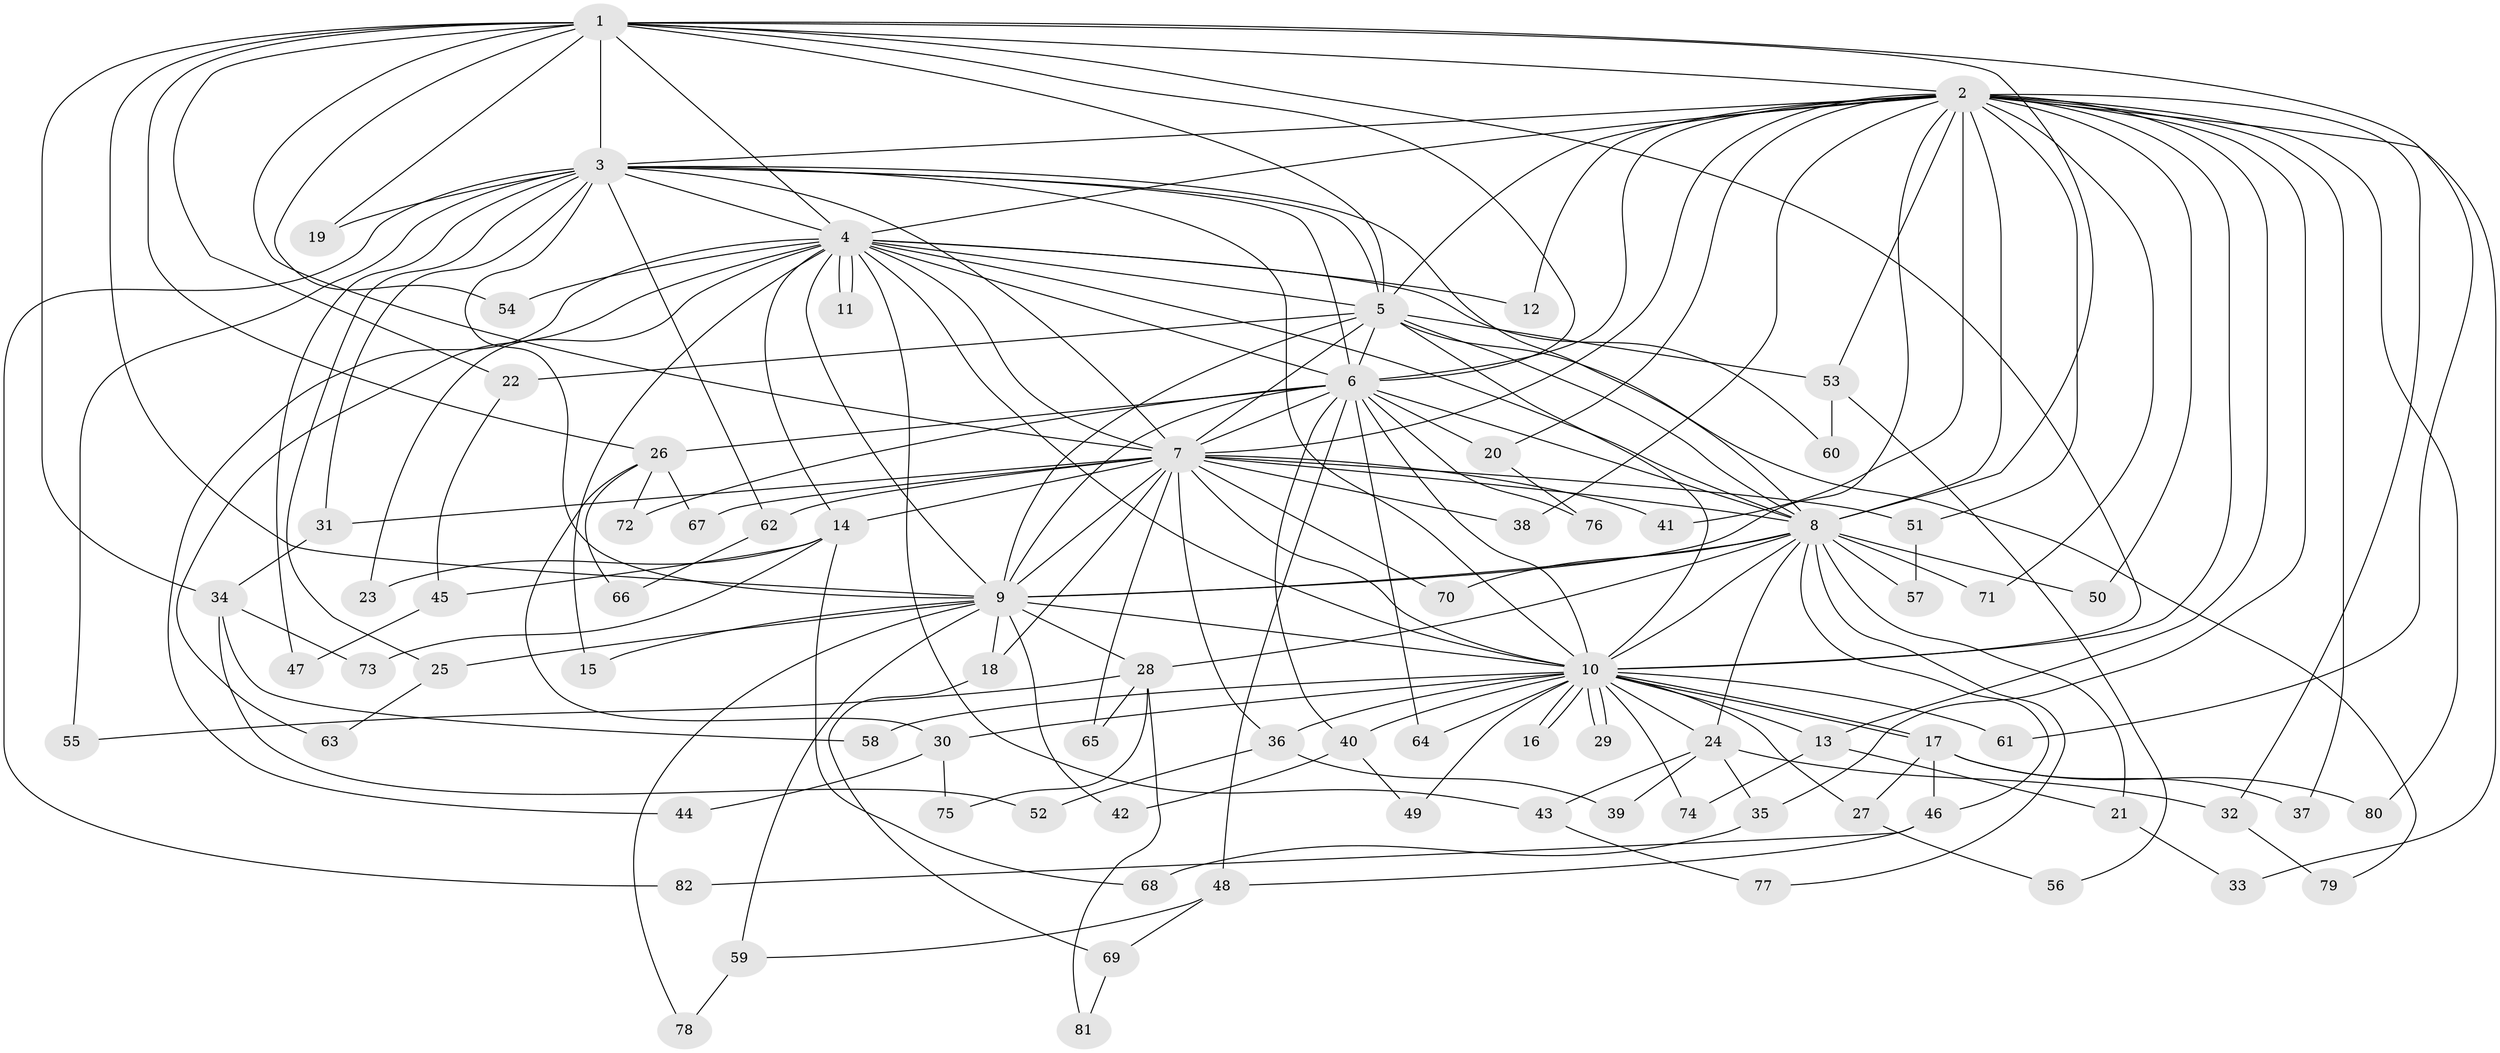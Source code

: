 // Generated by graph-tools (version 1.1) at 2025/49/03/09/25 03:49:39]
// undirected, 82 vertices, 189 edges
graph export_dot {
graph [start="1"]
  node [color=gray90,style=filled];
  1;
  2;
  3;
  4;
  5;
  6;
  7;
  8;
  9;
  10;
  11;
  12;
  13;
  14;
  15;
  16;
  17;
  18;
  19;
  20;
  21;
  22;
  23;
  24;
  25;
  26;
  27;
  28;
  29;
  30;
  31;
  32;
  33;
  34;
  35;
  36;
  37;
  38;
  39;
  40;
  41;
  42;
  43;
  44;
  45;
  46;
  47;
  48;
  49;
  50;
  51;
  52;
  53;
  54;
  55;
  56;
  57;
  58;
  59;
  60;
  61;
  62;
  63;
  64;
  65;
  66;
  67;
  68;
  69;
  70;
  71;
  72;
  73;
  74;
  75;
  76;
  77;
  78;
  79;
  80;
  81;
  82;
  1 -- 2;
  1 -- 3;
  1 -- 4;
  1 -- 5;
  1 -- 6;
  1 -- 7;
  1 -- 8;
  1 -- 9;
  1 -- 10;
  1 -- 19;
  1 -- 22;
  1 -- 26;
  1 -- 34;
  1 -- 54;
  1 -- 61;
  2 -- 3;
  2 -- 4;
  2 -- 5;
  2 -- 6;
  2 -- 7;
  2 -- 8;
  2 -- 9;
  2 -- 10;
  2 -- 12;
  2 -- 13;
  2 -- 20;
  2 -- 32;
  2 -- 33;
  2 -- 35;
  2 -- 37;
  2 -- 38;
  2 -- 41;
  2 -- 50;
  2 -- 51;
  2 -- 53;
  2 -- 71;
  2 -- 80;
  3 -- 4;
  3 -- 5;
  3 -- 6;
  3 -- 7;
  3 -- 8;
  3 -- 9;
  3 -- 10;
  3 -- 19;
  3 -- 25;
  3 -- 31;
  3 -- 47;
  3 -- 55;
  3 -- 62;
  3 -- 82;
  4 -- 5;
  4 -- 6;
  4 -- 7;
  4 -- 8;
  4 -- 9;
  4 -- 10;
  4 -- 11;
  4 -- 11;
  4 -- 12;
  4 -- 14;
  4 -- 15;
  4 -- 23;
  4 -- 43;
  4 -- 44;
  4 -- 54;
  4 -- 60;
  4 -- 63;
  5 -- 6;
  5 -- 7;
  5 -- 8;
  5 -- 9;
  5 -- 10;
  5 -- 22;
  5 -- 53;
  5 -- 79;
  6 -- 7;
  6 -- 8;
  6 -- 9;
  6 -- 10;
  6 -- 20;
  6 -- 26;
  6 -- 40;
  6 -- 48;
  6 -- 64;
  6 -- 72;
  6 -- 76;
  7 -- 8;
  7 -- 9;
  7 -- 10;
  7 -- 14;
  7 -- 18;
  7 -- 31;
  7 -- 36;
  7 -- 38;
  7 -- 41;
  7 -- 51;
  7 -- 62;
  7 -- 65;
  7 -- 67;
  7 -- 70;
  8 -- 9;
  8 -- 10;
  8 -- 21;
  8 -- 24;
  8 -- 28;
  8 -- 46;
  8 -- 50;
  8 -- 57;
  8 -- 70;
  8 -- 71;
  8 -- 77;
  9 -- 10;
  9 -- 15;
  9 -- 18;
  9 -- 25;
  9 -- 28;
  9 -- 42;
  9 -- 59;
  9 -- 78;
  10 -- 13;
  10 -- 16;
  10 -- 16;
  10 -- 17;
  10 -- 17;
  10 -- 24;
  10 -- 27;
  10 -- 29;
  10 -- 29;
  10 -- 30;
  10 -- 36;
  10 -- 40;
  10 -- 49;
  10 -- 58;
  10 -- 61;
  10 -- 64;
  10 -- 74;
  13 -- 21;
  13 -- 74;
  14 -- 23;
  14 -- 45;
  14 -- 68;
  14 -- 73;
  17 -- 27;
  17 -- 37;
  17 -- 46;
  17 -- 80;
  18 -- 69;
  20 -- 76;
  21 -- 33;
  22 -- 45;
  24 -- 32;
  24 -- 35;
  24 -- 39;
  24 -- 43;
  25 -- 63;
  26 -- 30;
  26 -- 66;
  26 -- 67;
  26 -- 72;
  27 -- 56;
  28 -- 55;
  28 -- 65;
  28 -- 75;
  28 -- 81;
  30 -- 44;
  30 -- 75;
  31 -- 34;
  32 -- 79;
  34 -- 52;
  34 -- 58;
  34 -- 73;
  35 -- 68;
  36 -- 39;
  36 -- 52;
  40 -- 42;
  40 -- 49;
  43 -- 77;
  45 -- 47;
  46 -- 48;
  46 -- 82;
  48 -- 59;
  48 -- 69;
  51 -- 57;
  53 -- 56;
  53 -- 60;
  59 -- 78;
  62 -- 66;
  69 -- 81;
}
